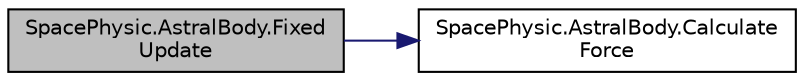 digraph "SpacePhysic.AstralBody.FixedUpdate"
{
 // INTERACTIVE_SVG=YES
 // LATEX_PDF_SIZE
  edge [fontname="Helvetica",fontsize="10",labelfontname="Helvetica",labelfontsize="10"];
  node [fontname="Helvetica",fontsize="10",shape=record];
  rankdir="LR";
  Node1 [label="SpacePhysic.AstralBody.Fixed\lUpdate",height=0.2,width=0.4,color="black", fillcolor="grey75", style="filled", fontcolor="black",tooltip=" "];
  Node1 -> Node2 [color="midnightblue",fontsize="10",style="solid",fontname="Helvetica"];
  Node2 [label="SpacePhysic.AstralBody.Calculate\lForce",height=0.2,width=0.4,color="black", fillcolor="white", style="filled",URL="$class_space_physic_1_1_astral_body.html#ab3b52523388b29f29e81d13039100dc9",tooltip="计算受力"];
}
